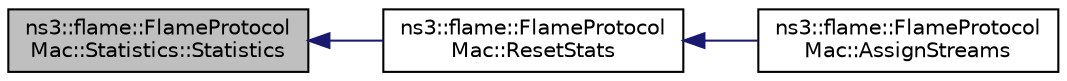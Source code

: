 digraph "ns3::flame::FlameProtocolMac::Statistics::Statistics"
{
  edge [fontname="Helvetica",fontsize="10",labelfontname="Helvetica",labelfontsize="10"];
  node [fontname="Helvetica",fontsize="10",shape=record];
  rankdir="LR";
  Node1 [label="ns3::flame::FlameProtocol\lMac::Statistics::Statistics",height=0.2,width=0.4,color="black", fillcolor="grey75", style="filled", fontcolor="black"];
  Node1 -> Node2 [dir="back",color="midnightblue",fontsize="10",style="solid"];
  Node2 [label="ns3::flame::FlameProtocol\lMac::ResetStats",height=0.2,width=0.4,color="black", fillcolor="white", style="filled",URL="$de/d6d/classns3_1_1flame_1_1FlameProtocolMac.html#a5f8fa8079b0d3f1d94ab8264ea13b449",tooltip="Reset statistics function. "];
  Node2 -> Node3 [dir="back",color="midnightblue",fontsize="10",style="solid"];
  Node3 [label="ns3::flame::FlameProtocol\lMac::AssignStreams",height=0.2,width=0.4,color="black", fillcolor="white", style="filled",URL="$de/d6d/classns3_1_1flame_1_1FlameProtocolMac.html#ab5e94836eab2e9502f765c72a0a4e8a3"];
}
